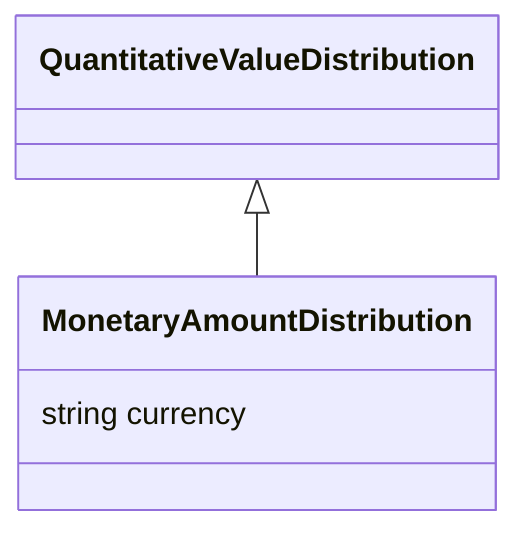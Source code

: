 classDiagram
  

QuantitativeValueDistribution <|-- MonetaryAmountDistribution
class MonetaryAmountDistribution {

  string currency

}